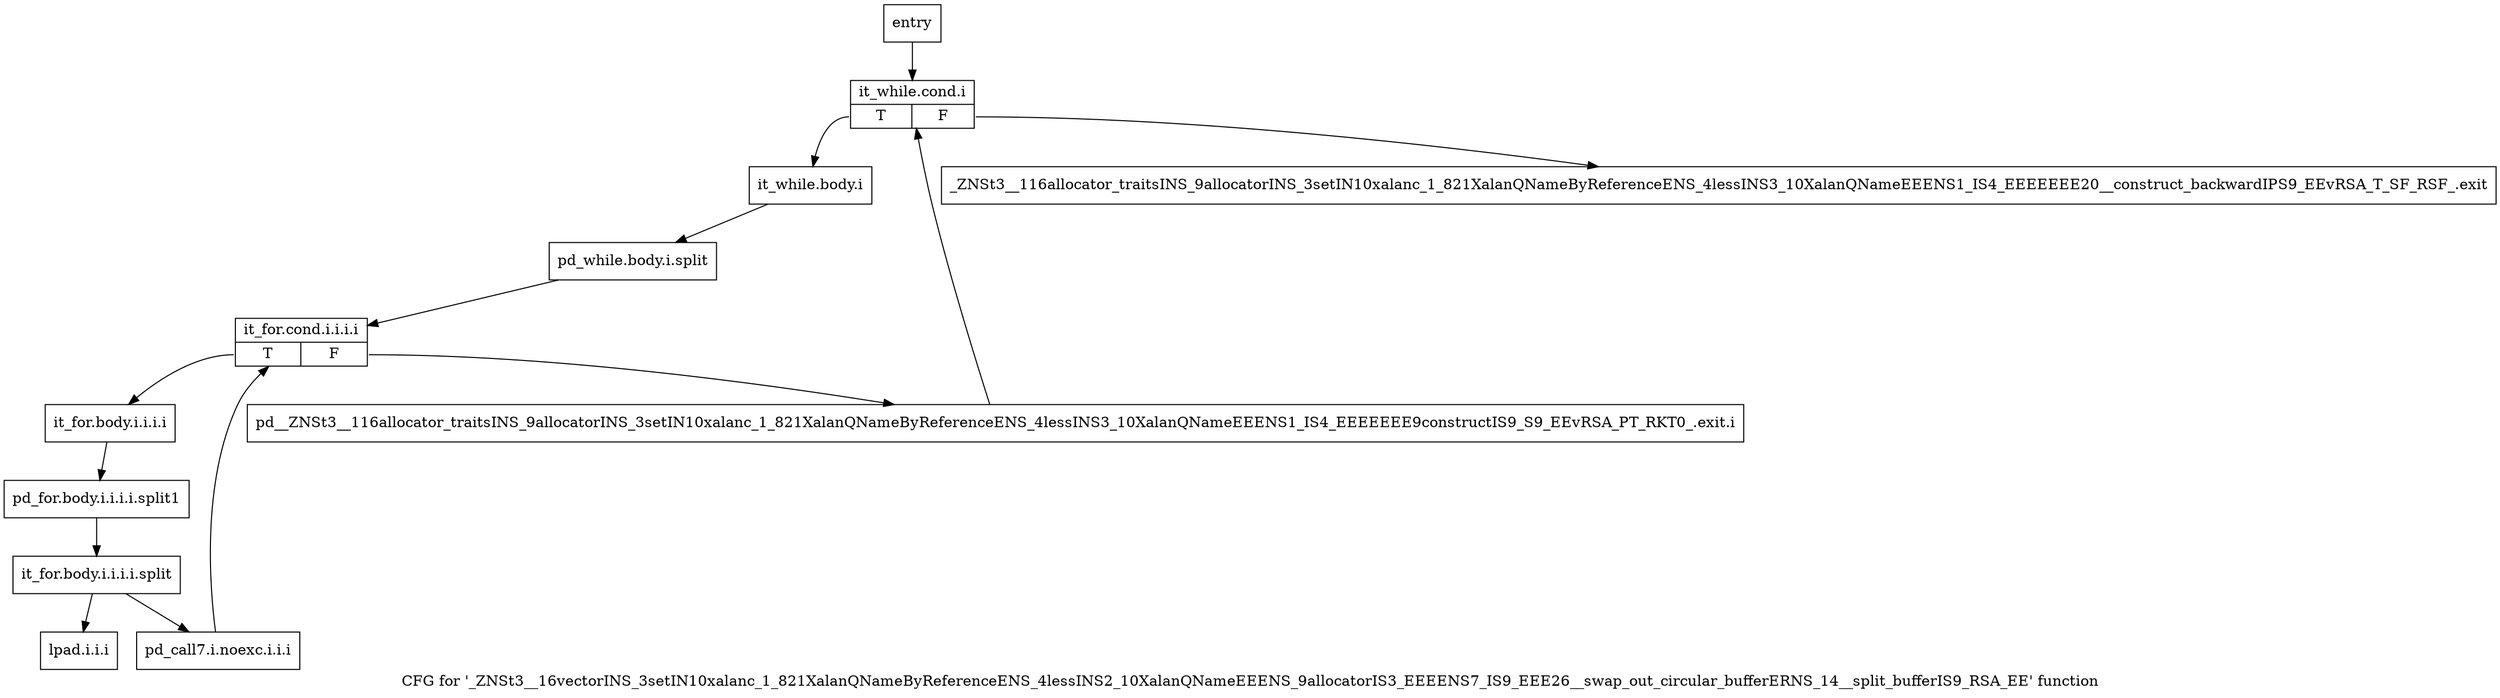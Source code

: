 digraph "CFG for '_ZNSt3__16vectorINS_3setIN10xalanc_1_821XalanQNameByReferenceENS_4lessINS2_10XalanQNameEEENS_9allocatorIS3_EEEENS7_IS9_EEE26__swap_out_circular_bufferERNS_14__split_bufferIS9_RSA_EE' function" {
	label="CFG for '_ZNSt3__16vectorINS_3setIN10xalanc_1_821XalanQNameByReferenceENS_4lessINS2_10XalanQNameEEENS_9allocatorIS3_EEEENS7_IS9_EEE26__swap_out_circular_bufferERNS_14__split_bufferIS9_RSA_EE' function";

	Node0x81aab40 [shape=record,label="{entry}"];
	Node0x81aab40 -> Node0x81aab90;
	Node0x81aab90 [shape=record,label="{it_while.cond.i|{<s0>T|<s1>F}}"];
	Node0x81aab90:s0 -> Node0x81aabe0;
	Node0x81aab90:s1 -> Node0x81aadc0;
	Node0x81aabe0 [shape=record,label="{it_while.body.i}"];
	Node0x81aabe0 -> Node0xc58c8c0;
	Node0xc58c8c0 [shape=record,label="{pd_while.body.i.split}"];
	Node0xc58c8c0 -> Node0x81aac30;
	Node0x81aac30 [shape=record,label="{it_for.cond.i.i.i.i|{<s0>T|<s1>F}}"];
	Node0x81aac30:s0 -> Node0x81aac80;
	Node0x81aac30:s1 -> Node0x81aad70;
	Node0x81aac80 [shape=record,label="{it_for.body.i.i.i.i}"];
	Node0x81aac80 -> Node0xc5659f0;
	Node0xc5659f0 [shape=record,label="{pd_for.body.i.i.i.i.split1}"];
	Node0xc5659f0 -> Node0xc48e960;
	Node0xc48e960 [shape=record,label="{it_for.body.i.i.i.i.split}"];
	Node0xc48e960 -> Node0x81aacd0;
	Node0xc48e960 -> Node0x81aad20;
	Node0x81aacd0 [shape=record,label="{pd_call7.i.noexc.i.i.i}"];
	Node0x81aacd0 -> Node0x81aac30;
	Node0x81aad20 [shape=record,label="{lpad.i.i.i}"];
	Node0x81aad70 [shape=record,label="{pd__ZNSt3__116allocator_traitsINS_9allocatorINS_3setIN10xalanc_1_821XalanQNameByReferenceENS_4lessINS3_10XalanQNameEEENS1_IS4_EEEEEEE9constructIS9_S9_EEvRSA_PT_RKT0_.exit.i}"];
	Node0x81aad70 -> Node0x81aab90;
	Node0x81aadc0 [shape=record,label="{_ZNSt3__116allocator_traitsINS_9allocatorINS_3setIN10xalanc_1_821XalanQNameByReferenceENS_4lessINS3_10XalanQNameEEENS1_IS4_EEEEEEE20__construct_backwardIPS9_EEvRSA_T_SF_RSF_.exit}"];
}
